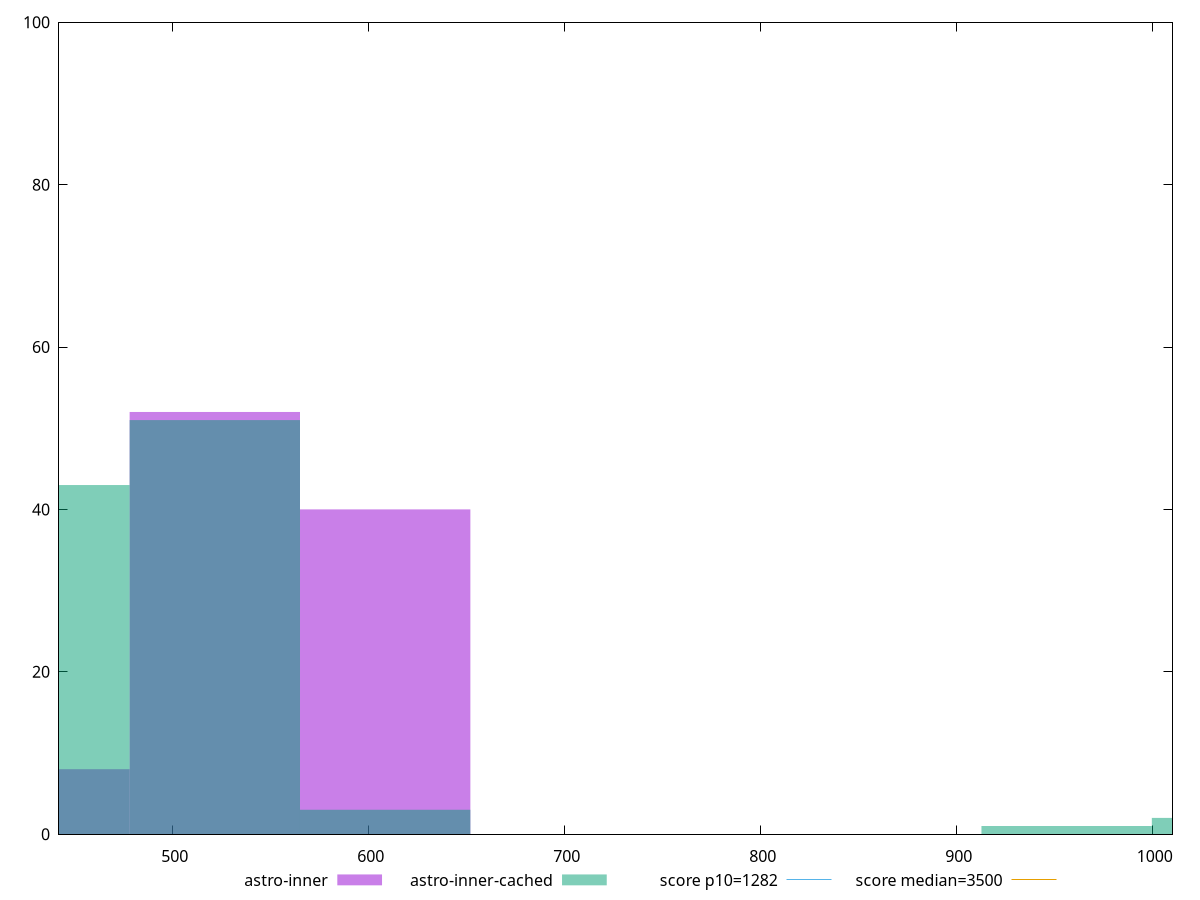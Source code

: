 reset

$astroInner <<EOF
521.5030600682043 52
434.5858833901702 8
608.4202367462383 40
EOF

$astroInnerCached <<EOF
956.0889434583744 1
521.5030600682043 51
434.5858833901702 43
608.4202367462383 3
1043.0061201364085 2
EOF

set key outside below
set boxwidth 86.91717667803404
set xrange [442.0120000000004:1010.0960000000028]
set yrange [0:100]
set trange [0:100]
set style fill transparent solid 0.5 noborder

set parametric
set terminal svg size 640, 500 enhanced background rgb 'white'
set output "reports/report_00033_2021-03-01T14-23-16.841Z/bootup-time/comparison/histogram/2_vs_3.svg"

plot $astroInner title "astro-inner" with boxes, \
     $astroInnerCached title "astro-inner-cached" with boxes, \
     1282,t title "score p10=1282", \
     3500,t title "score median=3500"

reset
